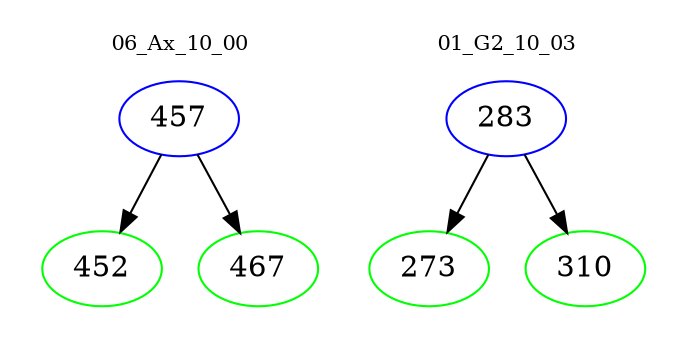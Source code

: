 digraph{
subgraph cluster_0 {
color = white
label = "06_Ax_10_00";
fontsize=10;
T0_457 [label="457", color="blue"]
T0_457 -> T0_452 [color="black"]
T0_452 [label="452", color="green"]
T0_457 -> T0_467 [color="black"]
T0_467 [label="467", color="green"]
}
subgraph cluster_1 {
color = white
label = "01_G2_10_03";
fontsize=10;
T1_283 [label="283", color="blue"]
T1_283 -> T1_273 [color="black"]
T1_273 [label="273", color="green"]
T1_283 -> T1_310 [color="black"]
T1_310 [label="310", color="green"]
}
}
